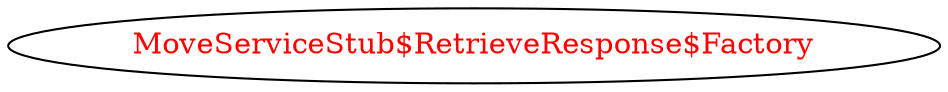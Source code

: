 digraph dependencyGraph {
 concentrate=true;
 ranksep="2.0";
 rankdir="LR"; 
 splines="ortho";
"MoveServiceStub$RetrieveResponse$Factory" [fontcolor="red"];
}